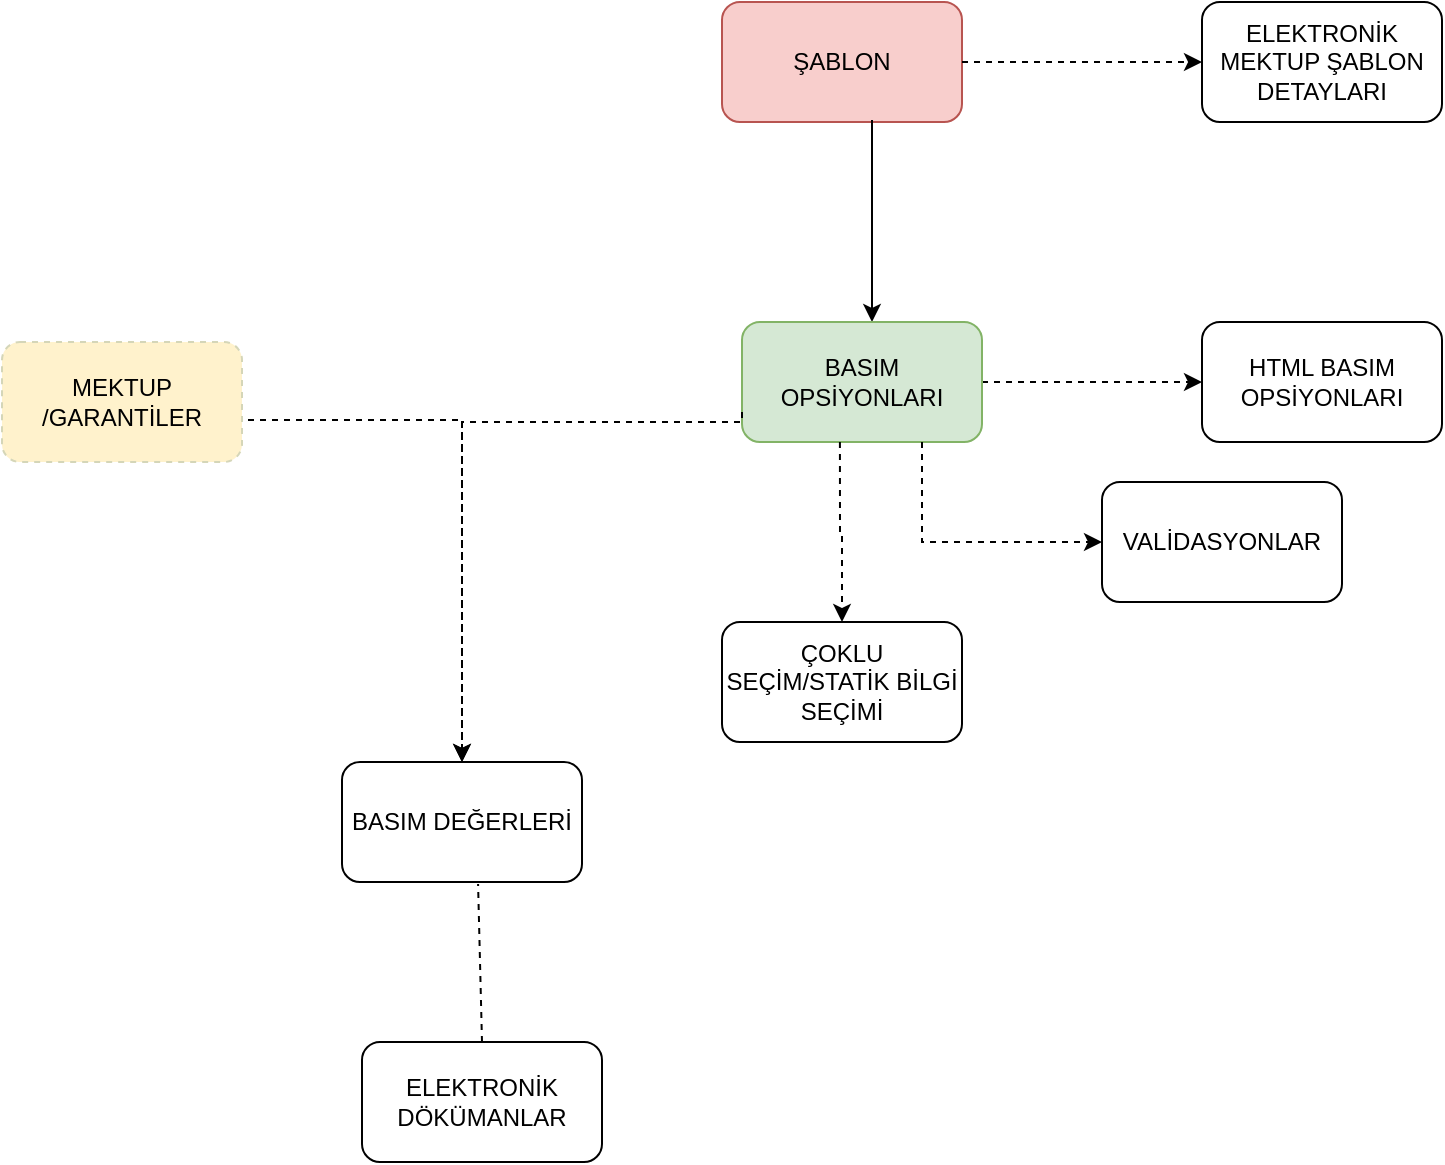 <mxfile version="14.0.1" type="github">
  <diagram id="Tdg2jiNJTZV0lK2xu1ay" name="Page-1">
    <mxGraphModel dx="1422" dy="723" grid="1" gridSize="10" guides="1" tooltips="1" connect="1" arrows="1" fold="1" page="1" pageScale="1" pageWidth="827" pageHeight="1169" math="0" shadow="0">
      <root>
        <mxCell id="0" />
        <mxCell id="1" parent="0" />
        <mxCell id="bmT7kmoFvU9tw43CpAe7-1" value="ŞABLON" style="rounded=1;whiteSpace=wrap;html=1;fillColor=#f8cecc;strokeColor=#b85450;" vertex="1" parent="1">
          <mxGeometry x="390" y="110" width="120" height="60" as="geometry" />
        </mxCell>
        <mxCell id="bmT7kmoFvU9tw43CpAe7-2" value="" style="endArrow=classic;html=1;exitX=0.625;exitY=0.983;exitDx=0;exitDy=0;exitPerimeter=0;" edge="1" parent="1" source="bmT7kmoFvU9tw43CpAe7-1">
          <mxGeometry width="50" height="50" relative="1" as="geometry">
            <mxPoint x="470" y="390" as="sourcePoint" />
            <mxPoint x="465" y="270" as="targetPoint" />
          </mxGeometry>
        </mxCell>
        <mxCell id="bmT7kmoFvU9tw43CpAe7-9" style="edgeStyle=orthogonalEdgeStyle;rounded=0;orthogonalLoop=1;jettySize=auto;html=1;exitX=1;exitY=0.5;exitDx=0;exitDy=0;entryX=0;entryY=0.5;entryDx=0;entryDy=0;dashed=1;" edge="1" parent="1" source="bmT7kmoFvU9tw43CpAe7-3" target="bmT7kmoFvU9tw43CpAe7-5">
          <mxGeometry relative="1" as="geometry" />
        </mxCell>
        <mxCell id="bmT7kmoFvU9tw43CpAe7-3" value="BASIM OPSİYONLARI" style="rounded=1;whiteSpace=wrap;html=1;fillColor=#d5e8d4;strokeColor=#82b366;" vertex="1" parent="1">
          <mxGeometry x="400" y="270" width="120" height="60" as="geometry" />
        </mxCell>
        <mxCell id="bmT7kmoFvU9tw43CpAe7-5" value="HTML BASIM OPSİYONLARI" style="rounded=1;whiteSpace=wrap;html=1;" vertex="1" parent="1">
          <mxGeometry x="630" y="270" width="120" height="60" as="geometry" />
        </mxCell>
        <mxCell id="bmT7kmoFvU9tw43CpAe7-13" value="" style="edgeStyle=orthogonalEdgeStyle;rounded=0;orthogonalLoop=1;jettySize=auto;html=1;dashed=1;exitX=0.408;exitY=1;exitDx=0;exitDy=0;exitPerimeter=0;" edge="1" parent="1" source="bmT7kmoFvU9tw43CpAe7-3" target="bmT7kmoFvU9tw43CpAe7-12">
          <mxGeometry relative="1" as="geometry" />
        </mxCell>
        <mxCell id="bmT7kmoFvU9tw43CpAe7-10" value="VALİDASYONLAR" style="rounded=1;whiteSpace=wrap;html=1;" vertex="1" parent="1">
          <mxGeometry x="580" y="350" width="120" height="60" as="geometry" />
        </mxCell>
        <mxCell id="bmT7kmoFvU9tw43CpAe7-11" style="edgeStyle=orthogonalEdgeStyle;rounded=0;orthogonalLoop=1;jettySize=auto;html=1;exitX=0.75;exitY=1;exitDx=0;exitDy=0;entryX=0;entryY=0.5;entryDx=0;entryDy=0;dashed=1;" edge="1" target="bmT7kmoFvU9tw43CpAe7-10" parent="1" source="bmT7kmoFvU9tw43CpAe7-3">
          <mxGeometry relative="1" as="geometry">
            <mxPoint x="520" y="370" as="sourcePoint" />
          </mxGeometry>
        </mxCell>
        <mxCell id="bmT7kmoFvU9tw43CpAe7-12" value="ÇOKLU SEÇİM/STATİK BİLGİ SEÇİMİ" style="rounded=1;whiteSpace=wrap;html=1;" vertex="1" parent="1">
          <mxGeometry x="390" y="420" width="120" height="60" as="geometry" />
        </mxCell>
        <mxCell id="bmT7kmoFvU9tw43CpAe7-15" style="edgeStyle=orthogonalEdgeStyle;rounded=0;orthogonalLoop=1;jettySize=auto;html=1;exitX=1;exitY=0.5;exitDx=0;exitDy=0;entryX=0;entryY=0.5;entryDx=0;entryDy=0;dashed=1;" edge="1" target="bmT7kmoFvU9tw43CpAe7-16" parent="1" source="bmT7kmoFvU9tw43CpAe7-1">
          <mxGeometry relative="1" as="geometry">
            <mxPoint x="520" y="140" as="sourcePoint" />
          </mxGeometry>
        </mxCell>
        <mxCell id="bmT7kmoFvU9tw43CpAe7-16" value="ELEKTRONİK MEKTUP ŞABLON DETAYLARI" style="rounded=1;whiteSpace=wrap;html=1;" vertex="1" parent="1">
          <mxGeometry x="630" y="110" width="120" height="60" as="geometry" />
        </mxCell>
        <mxCell id="bmT7kmoFvU9tw43CpAe7-17" value="MEKTUP /GARANTİLER" style="rounded=1;whiteSpace=wrap;html=1;dashed=1;fillColor=#fff2cc;strokeColor=#D5D6B8;" vertex="1" parent="1">
          <mxGeometry x="30" y="280" width="120" height="60" as="geometry" />
        </mxCell>
        <mxCell id="bmT7kmoFvU9tw43CpAe7-18" value="BASIM DEĞERLERİ" style="rounded=1;whiteSpace=wrap;html=1;" vertex="1" parent="1">
          <mxGeometry x="200" y="490" width="120" height="60" as="geometry" />
        </mxCell>
        <mxCell id="bmT7kmoFvU9tw43CpAe7-19" value="" style="edgeStyle=orthogonalEdgeStyle;rounded=0;orthogonalLoop=1;jettySize=auto;html=1;dashed=1;exitX=1.025;exitY=0.65;exitDx=0;exitDy=0;exitPerimeter=0;" edge="1" target="bmT7kmoFvU9tw43CpAe7-18" parent="1" source="bmT7kmoFvU9tw43CpAe7-17">
          <mxGeometry relative="1" as="geometry">
            <mxPoint x="148.96" y="380" as="sourcePoint" />
            <Array as="points">
              <mxPoint x="260" y="319" />
            </Array>
          </mxGeometry>
        </mxCell>
        <mxCell id="bmT7kmoFvU9tw43CpAe7-23" value="" style="edgeStyle=orthogonalEdgeStyle;rounded=0;orthogonalLoop=1;jettySize=auto;html=1;dashed=1;exitX=0;exitY=0.75;exitDx=0;exitDy=0;entryX=0.5;entryY=0;entryDx=0;entryDy=0;" edge="1" parent="1" source="bmT7kmoFvU9tw43CpAe7-3" target="bmT7kmoFvU9tw43CpAe7-18">
          <mxGeometry relative="1" as="geometry">
            <mxPoint x="163" y="329" as="sourcePoint" />
            <mxPoint x="270" y="490" as="targetPoint" />
            <Array as="points">
              <mxPoint x="400" y="320" />
              <mxPoint x="260" y="320" />
            </Array>
          </mxGeometry>
        </mxCell>
        <mxCell id="bmT7kmoFvU9tw43CpAe7-24" value="ELEKTRONİK DÖKÜMANLAR" style="rounded=1;whiteSpace=wrap;html=1;" vertex="1" parent="1">
          <mxGeometry x="210" y="630" width="120" height="60" as="geometry" />
        </mxCell>
        <mxCell id="bmT7kmoFvU9tw43CpAe7-26" value="" style="endArrow=none;dashed=1;html=1;exitX=0.5;exitY=0;exitDx=0;exitDy=0;entryX=0.567;entryY=1.017;entryDx=0;entryDy=0;entryPerimeter=0;" edge="1" parent="1" source="bmT7kmoFvU9tw43CpAe7-24" target="bmT7kmoFvU9tw43CpAe7-18">
          <mxGeometry width="50" height="50" relative="1" as="geometry">
            <mxPoint x="390" y="500" as="sourcePoint" />
            <mxPoint x="440" y="450" as="targetPoint" />
          </mxGeometry>
        </mxCell>
      </root>
    </mxGraphModel>
  </diagram>
</mxfile>
